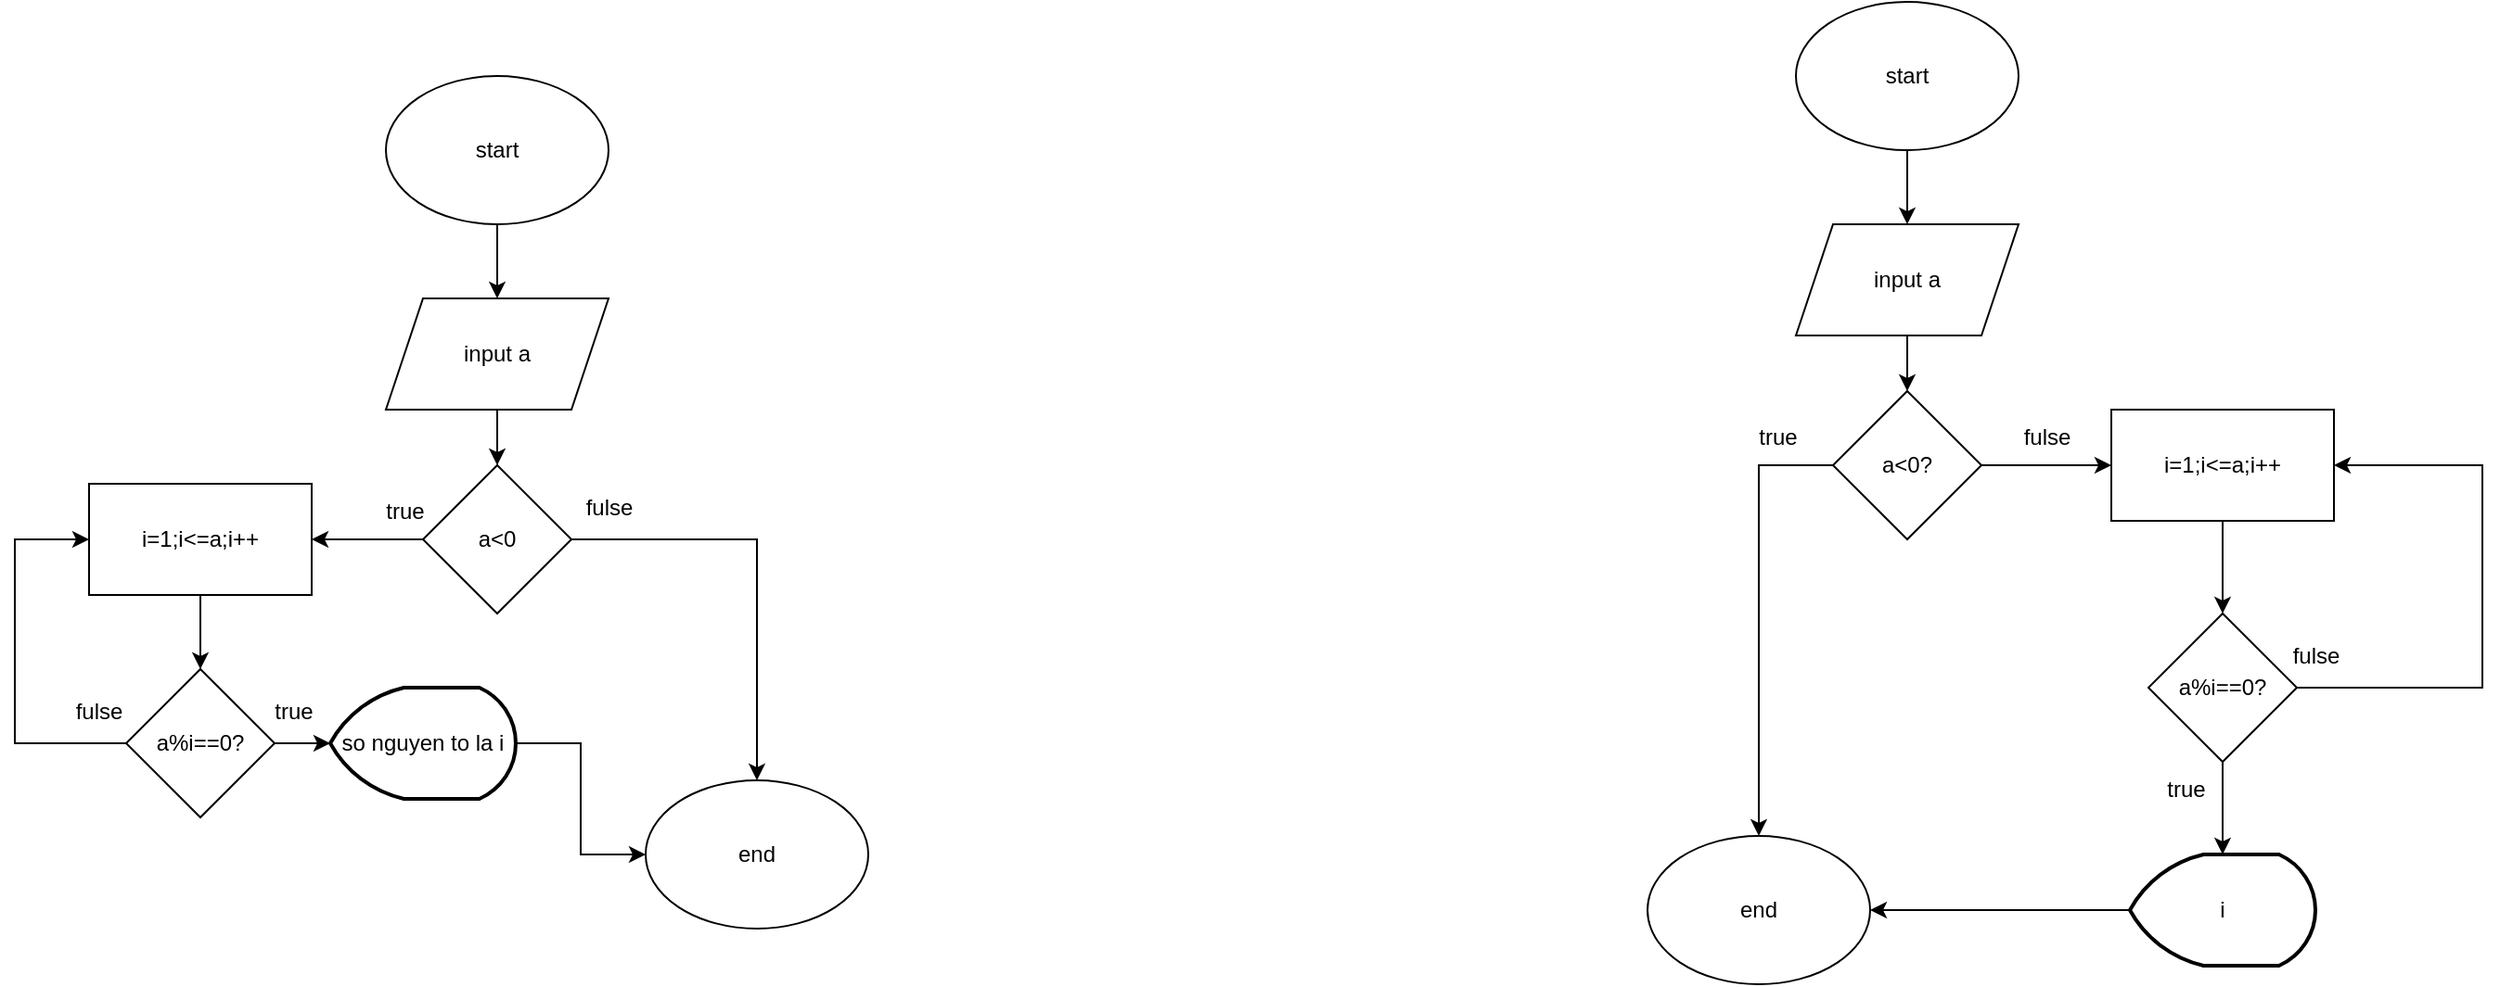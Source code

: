 <mxfile version="25.0.2">
  <diagram id="C5RBs43oDa-KdzZeNtuy" name="Page-1">
    <mxGraphModel dx="1863" dy="702" grid="1" gridSize="10" guides="1" tooltips="1" connect="1" arrows="1" fold="1" page="1" pageScale="1" pageWidth="827" pageHeight="1169" math="0" shadow="0">
      <root>
        <mxCell id="WIyWlLk6GJQsqaUBKTNV-0" />
        <mxCell id="WIyWlLk6GJQsqaUBKTNV-1" parent="WIyWlLk6GJQsqaUBKTNV-0" />
        <mxCell id="chiOYL1-d7pZMYYt6WI0-3" value="" style="edgeStyle=orthogonalEdgeStyle;rounded=0;orthogonalLoop=1;jettySize=auto;html=1;" parent="WIyWlLk6GJQsqaUBKTNV-1" source="chiOYL1-d7pZMYYt6WI0-0" target="chiOYL1-d7pZMYYt6WI0-2" edge="1">
          <mxGeometry relative="1" as="geometry" />
        </mxCell>
        <mxCell id="chiOYL1-d7pZMYYt6WI0-0" value="start" style="ellipse;whiteSpace=wrap;html=1;" parent="WIyWlLk6GJQsqaUBKTNV-1" vertex="1">
          <mxGeometry x="330" y="40" width="120" height="80" as="geometry" />
        </mxCell>
        <mxCell id="chiOYL1-d7pZMYYt6WI0-1" value="end" style="ellipse;whiteSpace=wrap;html=1;" parent="WIyWlLk6GJQsqaUBKTNV-1" vertex="1">
          <mxGeometry x="250" y="490" width="120" height="80" as="geometry" />
        </mxCell>
        <mxCell id="chiOYL1-d7pZMYYt6WI0-7" value="" style="edgeStyle=orthogonalEdgeStyle;rounded=0;orthogonalLoop=1;jettySize=auto;html=1;" parent="WIyWlLk6GJQsqaUBKTNV-1" source="chiOYL1-d7pZMYYt6WI0-2" target="chiOYL1-d7pZMYYt6WI0-4" edge="1">
          <mxGeometry relative="1" as="geometry" />
        </mxCell>
        <mxCell id="chiOYL1-d7pZMYYt6WI0-2" value="input a" style="shape=parallelogram;perimeter=parallelogramPerimeter;whiteSpace=wrap;html=1;fixedSize=1;" parent="WIyWlLk6GJQsqaUBKTNV-1" vertex="1">
          <mxGeometry x="330" y="160" width="120" height="60" as="geometry" />
        </mxCell>
        <mxCell id="chiOYL1-d7pZMYYt6WI0-5" style="edgeStyle=orthogonalEdgeStyle;rounded=0;orthogonalLoop=1;jettySize=auto;html=1;exitX=0;exitY=0.5;exitDx=0;exitDy=0;entryX=0.5;entryY=0;entryDx=0;entryDy=0;" parent="WIyWlLk6GJQsqaUBKTNV-1" source="chiOYL1-d7pZMYYt6WI0-4" target="chiOYL1-d7pZMYYt6WI0-1" edge="1">
          <mxGeometry relative="1" as="geometry" />
        </mxCell>
        <mxCell id="chiOYL1-d7pZMYYt6WI0-19" style="edgeStyle=orthogonalEdgeStyle;rounded=0;orthogonalLoop=1;jettySize=auto;html=1;exitX=1;exitY=0.5;exitDx=0;exitDy=0;entryX=0;entryY=0.5;entryDx=0;entryDy=0;" parent="WIyWlLk6GJQsqaUBKTNV-1" source="chiOYL1-d7pZMYYt6WI0-4" target="chiOYL1-d7pZMYYt6WI0-18" edge="1">
          <mxGeometry relative="1" as="geometry" />
        </mxCell>
        <mxCell id="chiOYL1-d7pZMYYt6WI0-4" value="a&amp;lt;0?" style="rhombus;whiteSpace=wrap;html=1;" parent="WIyWlLk6GJQsqaUBKTNV-1" vertex="1">
          <mxGeometry x="350" y="250" width="80" height="80" as="geometry" />
        </mxCell>
        <mxCell id="chiOYL1-d7pZMYYt6WI0-6" value="true" style="text;html=1;align=center;verticalAlign=middle;resizable=0;points=[];autosize=1;strokeColor=none;fillColor=none;" parent="WIyWlLk6GJQsqaUBKTNV-1" vertex="1">
          <mxGeometry x="300" y="260" width="40" height="30" as="geometry" />
        </mxCell>
        <mxCell id="KwLft-uT7L1u4DuSVIlN-16" value="" style="edgeStyle=orthogonalEdgeStyle;rounded=0;orthogonalLoop=1;jettySize=auto;html=1;" edge="1" parent="WIyWlLk6GJQsqaUBKTNV-1" source="chiOYL1-d7pZMYYt6WI0-9" target="KwLft-uT7L1u4DuSVIlN-15">
          <mxGeometry relative="1" as="geometry" />
        </mxCell>
        <mxCell id="KwLft-uT7L1u4DuSVIlN-20" style="edgeStyle=orthogonalEdgeStyle;rounded=0;orthogonalLoop=1;jettySize=auto;html=1;exitX=0;exitY=0.5;exitDx=0;exitDy=0;entryX=0;entryY=0.5;entryDx=0;entryDy=0;" edge="1" parent="WIyWlLk6GJQsqaUBKTNV-1" source="chiOYL1-d7pZMYYt6WI0-9" target="KwLft-uT7L1u4DuSVIlN-4">
          <mxGeometry relative="1" as="geometry">
            <Array as="points">
              <mxPoint x="-630" y="440" />
              <mxPoint x="-630" y="330" />
            </Array>
          </mxGeometry>
        </mxCell>
        <mxCell id="chiOYL1-d7pZMYYt6WI0-9" value="a%i==0?" style="rhombus;whiteSpace=wrap;html=1;" parent="WIyWlLk6GJQsqaUBKTNV-1" vertex="1">
          <mxGeometry x="-570" y="400" width="80" height="80" as="geometry" />
        </mxCell>
        <mxCell id="chiOYL1-d7pZMYYt6WI0-11" value="fulse" style="text;html=1;align=center;verticalAlign=middle;resizable=0;points=[];autosize=1;strokeColor=none;fillColor=none;" parent="WIyWlLk6GJQsqaUBKTNV-1" vertex="1">
          <mxGeometry x="440" y="260" width="50" height="30" as="geometry" />
        </mxCell>
        <mxCell id="chiOYL1-d7pZMYYt6WI0-21" value="" style="edgeStyle=orthogonalEdgeStyle;rounded=0;orthogonalLoop=1;jettySize=auto;html=1;" parent="WIyWlLk6GJQsqaUBKTNV-1" source="chiOYL1-d7pZMYYt6WI0-13" target="chiOYL1-d7pZMYYt6WI0-14" edge="1">
          <mxGeometry relative="1" as="geometry" />
        </mxCell>
        <mxCell id="chiOYL1-d7pZMYYt6WI0-23" style="edgeStyle=orthogonalEdgeStyle;rounded=0;orthogonalLoop=1;jettySize=auto;html=1;exitX=1;exitY=0.5;exitDx=0;exitDy=0;entryX=1;entryY=0.5;entryDx=0;entryDy=0;" parent="WIyWlLk6GJQsqaUBKTNV-1" source="chiOYL1-d7pZMYYt6WI0-13" target="chiOYL1-d7pZMYYt6WI0-18" edge="1">
          <mxGeometry relative="1" as="geometry">
            <Array as="points">
              <mxPoint x="700" y="410" />
              <mxPoint x="700" y="290" />
            </Array>
          </mxGeometry>
        </mxCell>
        <mxCell id="chiOYL1-d7pZMYYt6WI0-13" value="a%i==0?" style="rhombus;whiteSpace=wrap;html=1;" parent="WIyWlLk6GJQsqaUBKTNV-1" vertex="1">
          <mxGeometry x="520" y="370" width="80" height="80" as="geometry" />
        </mxCell>
        <mxCell id="chiOYL1-d7pZMYYt6WI0-24" style="edgeStyle=orthogonalEdgeStyle;rounded=0;orthogonalLoop=1;jettySize=auto;html=1;" parent="WIyWlLk6GJQsqaUBKTNV-1" source="chiOYL1-d7pZMYYt6WI0-14" target="chiOYL1-d7pZMYYt6WI0-1" edge="1">
          <mxGeometry relative="1" as="geometry" />
        </mxCell>
        <mxCell id="chiOYL1-d7pZMYYt6WI0-14" value="i" style="strokeWidth=2;html=1;shape=mxgraph.flowchart.display;whiteSpace=wrap;" parent="WIyWlLk6GJQsqaUBKTNV-1" vertex="1">
          <mxGeometry x="510" y="500" width="100" height="60" as="geometry" />
        </mxCell>
        <mxCell id="chiOYL1-d7pZMYYt6WI0-16" value="true" style="text;html=1;align=center;verticalAlign=middle;resizable=0;points=[];autosize=1;strokeColor=none;fillColor=none;" parent="WIyWlLk6GJQsqaUBKTNV-1" vertex="1">
          <mxGeometry x="520" y="450" width="40" height="30" as="geometry" />
        </mxCell>
        <mxCell id="chiOYL1-d7pZMYYt6WI0-20" value="" style="edgeStyle=orthogonalEdgeStyle;rounded=0;orthogonalLoop=1;jettySize=auto;html=1;" parent="WIyWlLk6GJQsqaUBKTNV-1" source="chiOYL1-d7pZMYYt6WI0-18" target="chiOYL1-d7pZMYYt6WI0-13" edge="1">
          <mxGeometry relative="1" as="geometry" />
        </mxCell>
        <mxCell id="chiOYL1-d7pZMYYt6WI0-18" value="i=1;i&amp;lt;=a;i++" style="rounded=0;whiteSpace=wrap;html=1;" parent="WIyWlLk6GJQsqaUBKTNV-1" vertex="1">
          <mxGeometry x="500" y="260" width="120" height="60" as="geometry" />
        </mxCell>
        <mxCell id="chiOYL1-d7pZMYYt6WI0-22" value="fulse" style="text;html=1;align=center;verticalAlign=middle;resizable=0;points=[];autosize=1;strokeColor=none;fillColor=none;" parent="WIyWlLk6GJQsqaUBKTNV-1" vertex="1">
          <mxGeometry x="585" y="378" width="50" height="30" as="geometry" />
        </mxCell>
        <mxCell id="KwLft-uT7L1u4DuSVIlN-12" value="" style="edgeStyle=orthogonalEdgeStyle;rounded=0;orthogonalLoop=1;jettySize=auto;html=1;" edge="1" parent="WIyWlLk6GJQsqaUBKTNV-1" source="KwLft-uT7L1u4DuSVIlN-0" target="KwLft-uT7L1u4DuSVIlN-2">
          <mxGeometry relative="1" as="geometry" />
        </mxCell>
        <mxCell id="KwLft-uT7L1u4DuSVIlN-0" value="start" style="ellipse;whiteSpace=wrap;html=1;" vertex="1" parent="WIyWlLk6GJQsqaUBKTNV-1">
          <mxGeometry x="-430" y="80" width="120" height="80" as="geometry" />
        </mxCell>
        <mxCell id="KwLft-uT7L1u4DuSVIlN-1" value="end" style="ellipse;whiteSpace=wrap;html=1;" vertex="1" parent="WIyWlLk6GJQsqaUBKTNV-1">
          <mxGeometry x="-290" y="460" width="120" height="80" as="geometry" />
        </mxCell>
        <mxCell id="KwLft-uT7L1u4DuSVIlN-13" style="edgeStyle=orthogonalEdgeStyle;rounded=0;orthogonalLoop=1;jettySize=auto;html=1;exitX=0.5;exitY=1;exitDx=0;exitDy=0;entryX=0.5;entryY=0;entryDx=0;entryDy=0;" edge="1" parent="WIyWlLk6GJQsqaUBKTNV-1" source="KwLft-uT7L1u4DuSVIlN-2" target="KwLft-uT7L1u4DuSVIlN-3">
          <mxGeometry relative="1" as="geometry" />
        </mxCell>
        <mxCell id="KwLft-uT7L1u4DuSVIlN-2" value="input a" style="shape=parallelogram;perimeter=parallelogramPerimeter;whiteSpace=wrap;html=1;fixedSize=1;" vertex="1" parent="WIyWlLk6GJQsqaUBKTNV-1">
          <mxGeometry x="-430" y="200" width="120" height="60" as="geometry" />
        </mxCell>
        <mxCell id="KwLft-uT7L1u4DuSVIlN-5" value="" style="edgeStyle=orthogonalEdgeStyle;rounded=0;orthogonalLoop=1;jettySize=auto;html=1;" edge="1" parent="WIyWlLk6GJQsqaUBKTNV-1" source="KwLft-uT7L1u4DuSVIlN-3" target="KwLft-uT7L1u4DuSVIlN-4">
          <mxGeometry relative="1" as="geometry" />
        </mxCell>
        <mxCell id="KwLft-uT7L1u4DuSVIlN-3" value="a&amp;lt;0" style="rhombus;whiteSpace=wrap;html=1;" vertex="1" parent="WIyWlLk6GJQsqaUBKTNV-1">
          <mxGeometry x="-410" y="290" width="80" height="80" as="geometry" />
        </mxCell>
        <mxCell id="KwLft-uT7L1u4DuSVIlN-14" value="" style="edgeStyle=orthogonalEdgeStyle;rounded=0;orthogonalLoop=1;jettySize=auto;html=1;" edge="1" parent="WIyWlLk6GJQsqaUBKTNV-1" source="KwLft-uT7L1u4DuSVIlN-4" target="chiOYL1-d7pZMYYt6WI0-9">
          <mxGeometry relative="1" as="geometry" />
        </mxCell>
        <mxCell id="KwLft-uT7L1u4DuSVIlN-4" value="i=1;i&amp;lt;=a;i++" style="rounded=0;whiteSpace=wrap;html=1;" vertex="1" parent="WIyWlLk6GJQsqaUBKTNV-1">
          <mxGeometry x="-590" y="300" width="120" height="60" as="geometry" />
        </mxCell>
        <mxCell id="KwLft-uT7L1u4DuSVIlN-6" style="edgeStyle=orthogonalEdgeStyle;rounded=0;orthogonalLoop=1;jettySize=auto;html=1;exitX=1;exitY=0.5;exitDx=0;exitDy=0;entryX=0.5;entryY=0;entryDx=0;entryDy=0;" edge="1" parent="WIyWlLk6GJQsqaUBKTNV-1" source="KwLft-uT7L1u4DuSVIlN-3" target="KwLft-uT7L1u4DuSVIlN-1">
          <mxGeometry relative="1" as="geometry" />
        </mxCell>
        <mxCell id="KwLft-uT7L1u4DuSVIlN-7" value="fulse" style="text;html=1;align=center;verticalAlign=middle;resizable=0;points=[];autosize=1;strokeColor=none;fillColor=none;" vertex="1" parent="WIyWlLk6GJQsqaUBKTNV-1">
          <mxGeometry x="-335" y="298" width="50" height="30" as="geometry" />
        </mxCell>
        <mxCell id="KwLft-uT7L1u4DuSVIlN-8" value="true" style="text;html=1;align=center;verticalAlign=middle;resizable=0;points=[];autosize=1;strokeColor=none;fillColor=none;" vertex="1" parent="WIyWlLk6GJQsqaUBKTNV-1">
          <mxGeometry x="-440" y="300" width="40" height="30" as="geometry" />
        </mxCell>
        <mxCell id="KwLft-uT7L1u4DuSVIlN-21" style="edgeStyle=orthogonalEdgeStyle;rounded=0;orthogonalLoop=1;jettySize=auto;html=1;exitX=1;exitY=0.5;exitDx=0;exitDy=0;exitPerimeter=0;entryX=0;entryY=0.5;entryDx=0;entryDy=0;" edge="1" parent="WIyWlLk6GJQsqaUBKTNV-1" source="KwLft-uT7L1u4DuSVIlN-15" target="KwLft-uT7L1u4DuSVIlN-1">
          <mxGeometry relative="1" as="geometry" />
        </mxCell>
        <mxCell id="KwLft-uT7L1u4DuSVIlN-15" value="so nguyen to la i" style="strokeWidth=2;html=1;shape=mxgraph.flowchart.display;whiteSpace=wrap;" vertex="1" parent="WIyWlLk6GJQsqaUBKTNV-1">
          <mxGeometry x="-460" y="410" width="100" height="60" as="geometry" />
        </mxCell>
        <mxCell id="KwLft-uT7L1u4DuSVIlN-17" value="true" style="text;html=1;align=center;verticalAlign=middle;resizable=0;points=[];autosize=1;strokeColor=none;fillColor=none;" vertex="1" parent="WIyWlLk6GJQsqaUBKTNV-1">
          <mxGeometry x="-500" y="408" width="40" height="30" as="geometry" />
        </mxCell>
        <mxCell id="KwLft-uT7L1u4DuSVIlN-19" value="fulse" style="text;html=1;align=center;verticalAlign=middle;resizable=0;points=[];autosize=1;strokeColor=none;fillColor=none;" vertex="1" parent="WIyWlLk6GJQsqaUBKTNV-1">
          <mxGeometry x="-610" y="408" width="50" height="30" as="geometry" />
        </mxCell>
      </root>
    </mxGraphModel>
  </diagram>
</mxfile>
